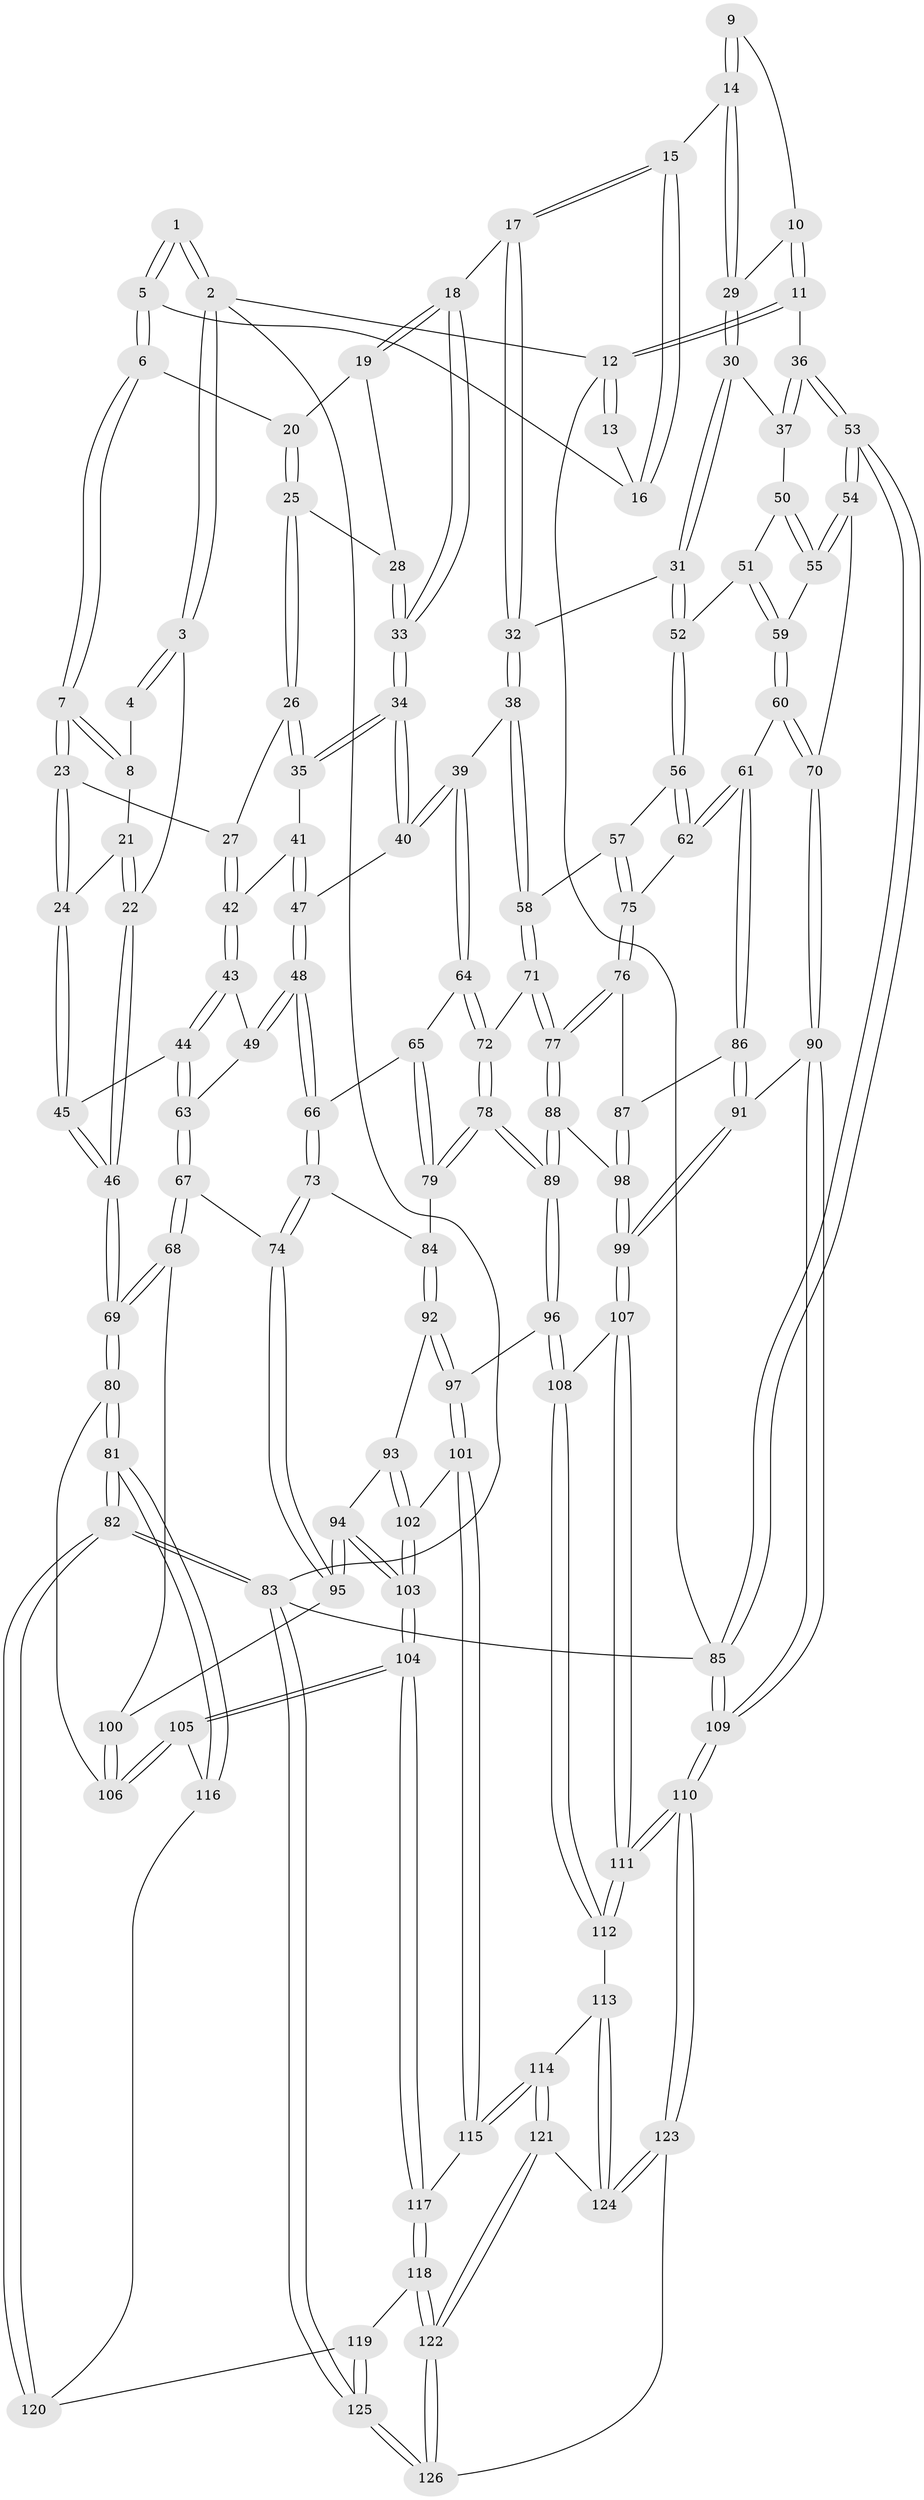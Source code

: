 // coarse degree distribution, {6: 0.14772727272727273, 4: 0.3522727272727273, 5: 0.4431818181818182, 3: 0.03409090909090909, 7: 0.022727272727272728}
// Generated by graph-tools (version 1.1) at 2025/21/03/04/25 18:21:26]
// undirected, 126 vertices, 312 edges
graph export_dot {
graph [start="1"]
  node [color=gray90,style=filled];
  1 [pos="+0.1919927503890191+0"];
  2 [pos="+0+0"];
  3 [pos="+0+0"];
  4 [pos="+0.04405457730765388+0.03740187920873448"];
  5 [pos="+0.27540312507150544+0"];
  6 [pos="+0.2728932181911072+0"];
  7 [pos="+0.15260006249040545+0.059757765774599174"];
  8 [pos="+0.055561224885426405+0.06053073562527887"];
  9 [pos="+0.8331079092968197+0.046238889469669024"];
  10 [pos="+0.9090606890754229+0.08206386154884075"];
  11 [pos="+1+0"];
  12 [pos="+1+0"];
  13 [pos="+0.6884442026634602+0"];
  14 [pos="+0.7135175529702328+0.10674321183259748"];
  15 [pos="+0.6327354740879583+0.07882051327093884"];
  16 [pos="+0.6366248818408321+0"];
  17 [pos="+0.5953577064631231+0.1361128089023225"];
  18 [pos="+0.593654171856233+0.1368239123157359"];
  19 [pos="+0.4399567072407374+0.0659707294499549"];
  20 [pos="+0.28777998959076173+0"];
  21 [pos="+0.035402268050528804+0.08088920965790079"];
  22 [pos="+0+0.09225441642770559"];
  23 [pos="+0.14020233333364662+0.19439538125002437"];
  24 [pos="+0.08149275903614295+0.22904317825541537"];
  25 [pos="+0.32533355220692134+0.1602458977277253"];
  26 [pos="+0.3093051438357274+0.17693747160949538"];
  27 [pos="+0.2152768849157069+0.20970972773060323"];
  28 [pos="+0.37237455947374587+0.16893939931780322"];
  29 [pos="+0.8410229029014324+0.18030135774320147"];
  30 [pos="+0.8570437642554994+0.24506394620188662"];
  31 [pos="+0.746285622100626+0.3361454138714409"];
  32 [pos="+0.6838365077017506+0.3059765206149174"];
  33 [pos="+0.4897127894701544+0.2135900973230916"];
  34 [pos="+0.4736968773539916+0.2875247299064546"];
  35 [pos="+0.3352896699667852+0.2910520162990528"];
  36 [pos="+1+0.3164455274429747"];
  37 [pos="+0.9609472817403657+0.28666114762138617"];
  38 [pos="+0.5299095526165764+0.4075598723987491"];
  39 [pos="+0.5137602520170217+0.4072111766538139"];
  40 [pos="+0.484807756292906+0.3800968962510553"];
  41 [pos="+0.3167704054900087+0.3280242373232652"];
  42 [pos="+0.240307297793771+0.30406097650542635"];
  43 [pos="+0.2051265934501336+0.3559329364210173"];
  44 [pos="+0.07631001070980573+0.3598122390319913"];
  45 [pos="+0+0.31525463509449225"];
  46 [pos="+0+0.35962305023650554"];
  47 [pos="+0.33678910852100147+0.41261891815047896"];
  48 [pos="+0.31828636948087113+0.43474196571741125"];
  49 [pos="+0.25773047158160384+0.4170232949789589"];
  50 [pos="+0.8825358371366231+0.3947054247290518"];
  51 [pos="+0.7955420790829686+0.3896193473664958"];
  52 [pos="+0.7487127952341055+0.34869627273130044"];
  53 [pos="+1+0.5343212363852297"];
  54 [pos="+1+0.5380773771797381"];
  55 [pos="+0.9016362828679673+0.44825445530664976"];
  56 [pos="+0.7067453228562873+0.45234541685988655"];
  57 [pos="+0.6338091955931442+0.4789591260237455"];
  58 [pos="+0.6333032122376573+0.47891078471576076"];
  59 [pos="+0.8342511519978408+0.46824562138056863"];
  60 [pos="+0.8098208148650599+0.5491174410102895"];
  61 [pos="+0.8015322357411678+0.5531114448698546"];
  62 [pos="+0.7675685581846766+0.5392400247765102"];
  63 [pos="+0.1604611938335235+0.4669537554295694"];
  64 [pos="+0.508738474685588+0.42701957990336553"];
  65 [pos="+0.4646601432325252+0.5001191838096052"];
  66 [pos="+0.31754788931830474+0.4949186273706407"];
  67 [pos="+0.16765800684610116+0.5568100741885083"];
  68 [pos="+0+0.5603160893511406"];
  69 [pos="+0+0.5344117512839144"];
  70 [pos="+1+0.585980824886827"];
  71 [pos="+0.5781810071783346+0.5779425972650927"];
  72 [pos="+0.5560585654106799+0.5732480650146045"];
  73 [pos="+0.30413629084626365+0.548944464532844"];
  74 [pos="+0.23841391174409365+0.6131858705905726"];
  75 [pos="+0.6792424907305455+0.5757009296608953"];
  76 [pos="+0.6645840964438108+0.6007359418216771"];
  77 [pos="+0.6253495559493903+0.6293146290784726"];
  78 [pos="+0.4871494024555082+0.6000741035251744"];
  79 [pos="+0.45025351187207363+0.5866927283715591"];
  80 [pos="+0+0.5416581021492112"];
  81 [pos="+0+0.9179030165230356"];
  82 [pos="+0+1"];
  83 [pos="+0+1"];
  84 [pos="+0.44309916265961063+0.5894584354678015"];
  85 [pos="+1+1"];
  86 [pos="+0.7890801751081855+0.6295039423444209"];
  87 [pos="+0.7446685953385469+0.641114577962752"];
  88 [pos="+0.6209193476202565+0.6755358513829135"];
  89 [pos="+0.542659619822544+0.7386701162513134"];
  90 [pos="+0.899294786254213+0.7231074922215315"];
  91 [pos="+0.8239948222870724+0.6997715175834088"];
  92 [pos="+0.4078591897325884+0.6805556909236313"];
  93 [pos="+0.3019456478311264+0.6686818480921286"];
  94 [pos="+0.24795294034292698+0.6401994893953583"];
  95 [pos="+0.23842398237151913+0.615484343708961"];
  96 [pos="+0.5384687169968715+0.7469654758186502"];
  97 [pos="+0.4488529405256456+0.7482648598215635"];
  98 [pos="+0.6849166024376049+0.7056852209495276"];
  99 [pos="+0.7312051587264545+0.7658713681486973"];
  100 [pos="+0.09617803163800352+0.6887551518269865"];
  101 [pos="+0.39863489660014834+0.794564797258587"];
  102 [pos="+0.35085346200028944+0.7588987991302308"];
  103 [pos="+0.21676263079167804+0.7961761643604053"];
  104 [pos="+0.21553325011770283+0.7995034398624024"];
  105 [pos="+0.09506934497596121+0.7911751877344233"];
  106 [pos="+0.09271441970981147+0.7819463892143855"];
  107 [pos="+0.7261288783555409+0.8006343329146185"];
  108 [pos="+0.5545187195448084+0.7857479072302064"];
  109 [pos="+0.9679905700468276+1"];
  110 [pos="+0.8655458523517208+1"];
  111 [pos="+0.8469624439279386+1"];
  112 [pos="+0.555153866878204+0.8461804090637421"];
  113 [pos="+0.48504718714955214+0.8848585204427751"];
  114 [pos="+0.39280010302043217+0.8670587244168158"];
  115 [pos="+0.3901141608612185+0.8204474163901069"];
  116 [pos="+0.09236690213369939+0.7939041296123713"];
  117 [pos="+0.2164749273781059+0.8015612338260911"];
  118 [pos="+0.2346202676079407+0.916870941083425"];
  119 [pos="+0.12896365087665165+0.9320353786467946"];
  120 [pos="+0.08903973717873734+0.9214526246937966"];
  121 [pos="+0.35886120934452614+0.919942602361757"];
  122 [pos="+0.2904639160059936+0.9776212230563064"];
  123 [pos="+0.617971400833286+1"];
  124 [pos="+0.4838775500856772+0.9696191345150461"];
  125 [pos="+0.11992255148816884+1"];
  126 [pos="+0.3034122715257323+1"];
  1 -- 2;
  1 -- 2;
  1 -- 5;
  1 -- 5;
  2 -- 3;
  2 -- 3;
  2 -- 12;
  2 -- 83;
  3 -- 4;
  3 -- 4;
  3 -- 22;
  4 -- 8;
  5 -- 6;
  5 -- 6;
  5 -- 16;
  6 -- 7;
  6 -- 7;
  6 -- 20;
  7 -- 8;
  7 -- 8;
  7 -- 23;
  7 -- 23;
  8 -- 21;
  9 -- 10;
  9 -- 14;
  9 -- 14;
  10 -- 11;
  10 -- 11;
  10 -- 29;
  11 -- 12;
  11 -- 12;
  11 -- 36;
  12 -- 13;
  12 -- 13;
  12 -- 85;
  13 -- 16;
  14 -- 15;
  14 -- 29;
  14 -- 29;
  15 -- 16;
  15 -- 16;
  15 -- 17;
  15 -- 17;
  17 -- 18;
  17 -- 32;
  17 -- 32;
  18 -- 19;
  18 -- 19;
  18 -- 33;
  18 -- 33;
  19 -- 20;
  19 -- 28;
  20 -- 25;
  20 -- 25;
  21 -- 22;
  21 -- 22;
  21 -- 24;
  22 -- 46;
  22 -- 46;
  23 -- 24;
  23 -- 24;
  23 -- 27;
  24 -- 45;
  24 -- 45;
  25 -- 26;
  25 -- 26;
  25 -- 28;
  26 -- 27;
  26 -- 35;
  26 -- 35;
  27 -- 42;
  27 -- 42;
  28 -- 33;
  28 -- 33;
  29 -- 30;
  29 -- 30;
  30 -- 31;
  30 -- 31;
  30 -- 37;
  31 -- 32;
  31 -- 52;
  31 -- 52;
  32 -- 38;
  32 -- 38;
  33 -- 34;
  33 -- 34;
  34 -- 35;
  34 -- 35;
  34 -- 40;
  34 -- 40;
  35 -- 41;
  36 -- 37;
  36 -- 37;
  36 -- 53;
  36 -- 53;
  37 -- 50;
  38 -- 39;
  38 -- 58;
  38 -- 58;
  39 -- 40;
  39 -- 40;
  39 -- 64;
  39 -- 64;
  40 -- 47;
  41 -- 42;
  41 -- 47;
  41 -- 47;
  42 -- 43;
  42 -- 43;
  43 -- 44;
  43 -- 44;
  43 -- 49;
  44 -- 45;
  44 -- 63;
  44 -- 63;
  45 -- 46;
  45 -- 46;
  46 -- 69;
  46 -- 69;
  47 -- 48;
  47 -- 48;
  48 -- 49;
  48 -- 49;
  48 -- 66;
  48 -- 66;
  49 -- 63;
  50 -- 51;
  50 -- 55;
  50 -- 55;
  51 -- 52;
  51 -- 59;
  51 -- 59;
  52 -- 56;
  52 -- 56;
  53 -- 54;
  53 -- 54;
  53 -- 85;
  53 -- 85;
  54 -- 55;
  54 -- 55;
  54 -- 70;
  55 -- 59;
  56 -- 57;
  56 -- 62;
  56 -- 62;
  57 -- 58;
  57 -- 75;
  57 -- 75;
  58 -- 71;
  58 -- 71;
  59 -- 60;
  59 -- 60;
  60 -- 61;
  60 -- 70;
  60 -- 70;
  61 -- 62;
  61 -- 62;
  61 -- 86;
  61 -- 86;
  62 -- 75;
  63 -- 67;
  63 -- 67;
  64 -- 65;
  64 -- 72;
  64 -- 72;
  65 -- 66;
  65 -- 79;
  65 -- 79;
  66 -- 73;
  66 -- 73;
  67 -- 68;
  67 -- 68;
  67 -- 74;
  68 -- 69;
  68 -- 69;
  68 -- 100;
  69 -- 80;
  69 -- 80;
  70 -- 90;
  70 -- 90;
  71 -- 72;
  71 -- 77;
  71 -- 77;
  72 -- 78;
  72 -- 78;
  73 -- 74;
  73 -- 74;
  73 -- 84;
  74 -- 95;
  74 -- 95;
  75 -- 76;
  75 -- 76;
  76 -- 77;
  76 -- 77;
  76 -- 87;
  77 -- 88;
  77 -- 88;
  78 -- 79;
  78 -- 79;
  78 -- 89;
  78 -- 89;
  79 -- 84;
  80 -- 81;
  80 -- 81;
  80 -- 106;
  81 -- 82;
  81 -- 82;
  81 -- 116;
  81 -- 116;
  82 -- 83;
  82 -- 83;
  82 -- 120;
  82 -- 120;
  83 -- 125;
  83 -- 125;
  83 -- 85;
  84 -- 92;
  84 -- 92;
  85 -- 109;
  85 -- 109;
  86 -- 87;
  86 -- 91;
  86 -- 91;
  87 -- 98;
  87 -- 98;
  88 -- 89;
  88 -- 89;
  88 -- 98;
  89 -- 96;
  89 -- 96;
  90 -- 91;
  90 -- 109;
  90 -- 109;
  91 -- 99;
  91 -- 99;
  92 -- 93;
  92 -- 97;
  92 -- 97;
  93 -- 94;
  93 -- 102;
  93 -- 102;
  94 -- 95;
  94 -- 95;
  94 -- 103;
  94 -- 103;
  95 -- 100;
  96 -- 97;
  96 -- 108;
  96 -- 108;
  97 -- 101;
  97 -- 101;
  98 -- 99;
  98 -- 99;
  99 -- 107;
  99 -- 107;
  100 -- 106;
  100 -- 106;
  101 -- 102;
  101 -- 115;
  101 -- 115;
  102 -- 103;
  102 -- 103;
  103 -- 104;
  103 -- 104;
  104 -- 105;
  104 -- 105;
  104 -- 117;
  104 -- 117;
  105 -- 106;
  105 -- 106;
  105 -- 116;
  107 -- 108;
  107 -- 111;
  107 -- 111;
  108 -- 112;
  108 -- 112;
  109 -- 110;
  109 -- 110;
  110 -- 111;
  110 -- 111;
  110 -- 123;
  110 -- 123;
  111 -- 112;
  111 -- 112;
  112 -- 113;
  113 -- 114;
  113 -- 124;
  113 -- 124;
  114 -- 115;
  114 -- 115;
  114 -- 121;
  114 -- 121;
  115 -- 117;
  116 -- 120;
  117 -- 118;
  117 -- 118;
  118 -- 119;
  118 -- 122;
  118 -- 122;
  119 -- 120;
  119 -- 125;
  119 -- 125;
  121 -- 122;
  121 -- 122;
  121 -- 124;
  122 -- 126;
  122 -- 126;
  123 -- 124;
  123 -- 124;
  123 -- 126;
  125 -- 126;
  125 -- 126;
}
